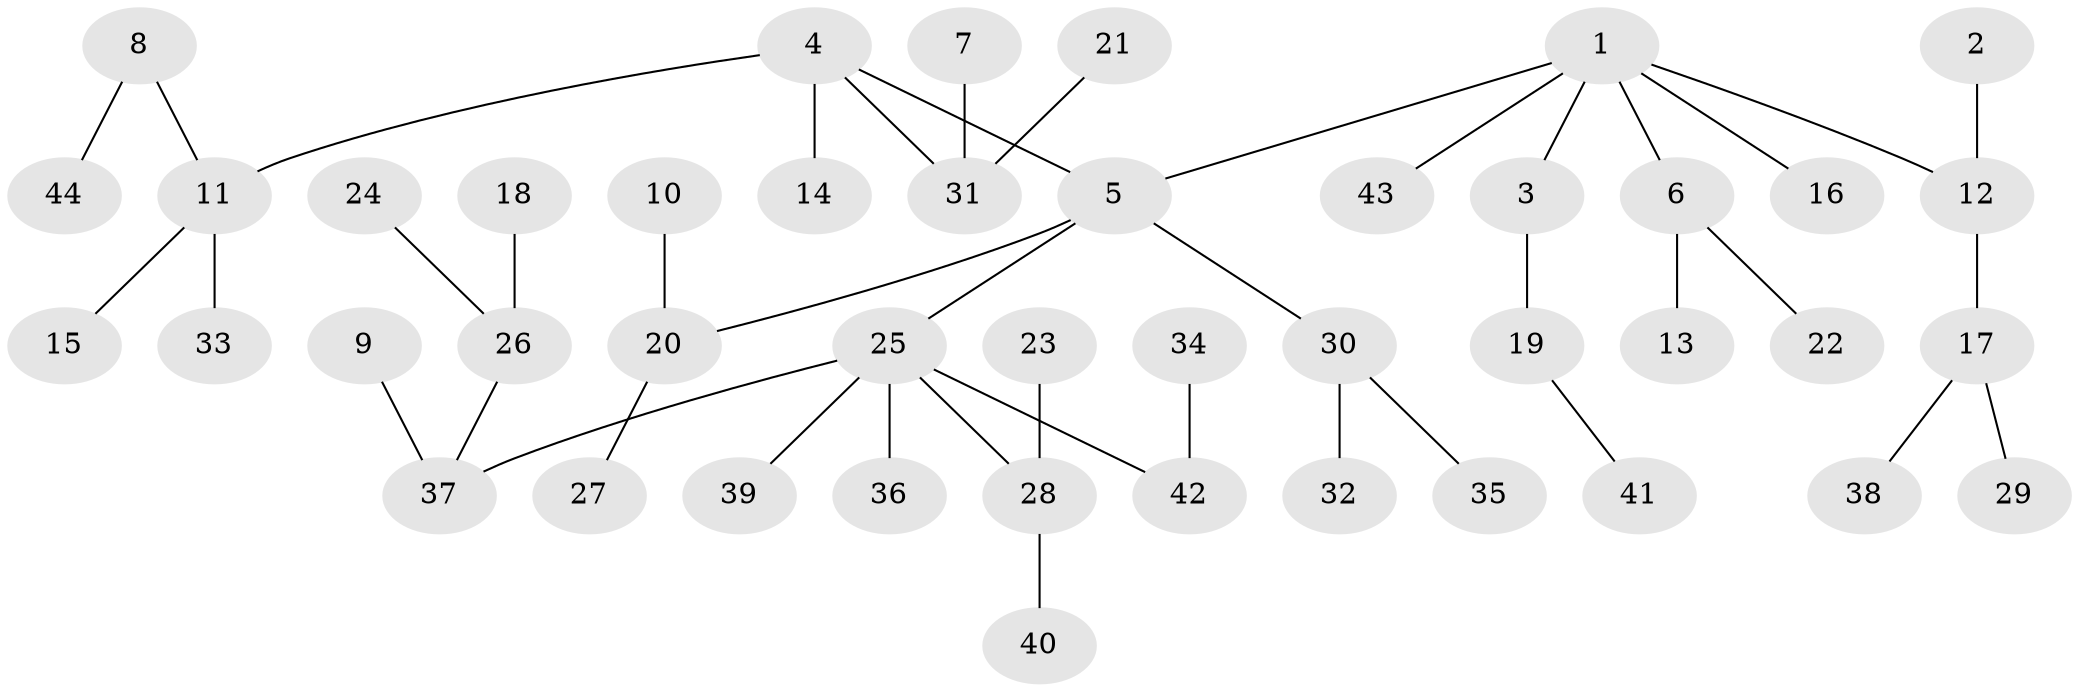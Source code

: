 // original degree distribution, {4: 0.12643678160919541, 6: 0.011494252873563218, 8: 0.011494252873563218, 1: 0.47126436781609193, 2: 0.2988505747126437, 3: 0.08045977011494253}
// Generated by graph-tools (version 1.1) at 2025/50/03/09/25 03:50:16]
// undirected, 44 vertices, 43 edges
graph export_dot {
graph [start="1"]
  node [color=gray90,style=filled];
  1;
  2;
  3;
  4;
  5;
  6;
  7;
  8;
  9;
  10;
  11;
  12;
  13;
  14;
  15;
  16;
  17;
  18;
  19;
  20;
  21;
  22;
  23;
  24;
  25;
  26;
  27;
  28;
  29;
  30;
  31;
  32;
  33;
  34;
  35;
  36;
  37;
  38;
  39;
  40;
  41;
  42;
  43;
  44;
  1 -- 3 [weight=1.0];
  1 -- 5 [weight=1.0];
  1 -- 6 [weight=1.0];
  1 -- 12 [weight=1.0];
  1 -- 16 [weight=1.0];
  1 -- 43 [weight=1.0];
  2 -- 12 [weight=1.0];
  3 -- 19 [weight=1.0];
  4 -- 5 [weight=1.0];
  4 -- 11 [weight=1.0];
  4 -- 14 [weight=1.0];
  4 -- 31 [weight=1.0];
  5 -- 20 [weight=1.0];
  5 -- 25 [weight=1.0];
  5 -- 30 [weight=1.0];
  6 -- 13 [weight=1.0];
  6 -- 22 [weight=1.0];
  7 -- 31 [weight=1.0];
  8 -- 11 [weight=1.0];
  8 -- 44 [weight=1.0];
  9 -- 37 [weight=1.0];
  10 -- 20 [weight=1.0];
  11 -- 15 [weight=1.0];
  11 -- 33 [weight=1.0];
  12 -- 17 [weight=1.0];
  17 -- 29 [weight=1.0];
  17 -- 38 [weight=1.0];
  18 -- 26 [weight=1.0];
  19 -- 41 [weight=1.0];
  20 -- 27 [weight=1.0];
  21 -- 31 [weight=1.0];
  23 -- 28 [weight=1.0];
  24 -- 26 [weight=1.0];
  25 -- 28 [weight=1.0];
  25 -- 36 [weight=1.0];
  25 -- 37 [weight=1.0];
  25 -- 39 [weight=1.0];
  25 -- 42 [weight=1.0];
  26 -- 37 [weight=1.0];
  28 -- 40 [weight=1.0];
  30 -- 32 [weight=1.0];
  30 -- 35 [weight=1.0];
  34 -- 42 [weight=1.0];
}
